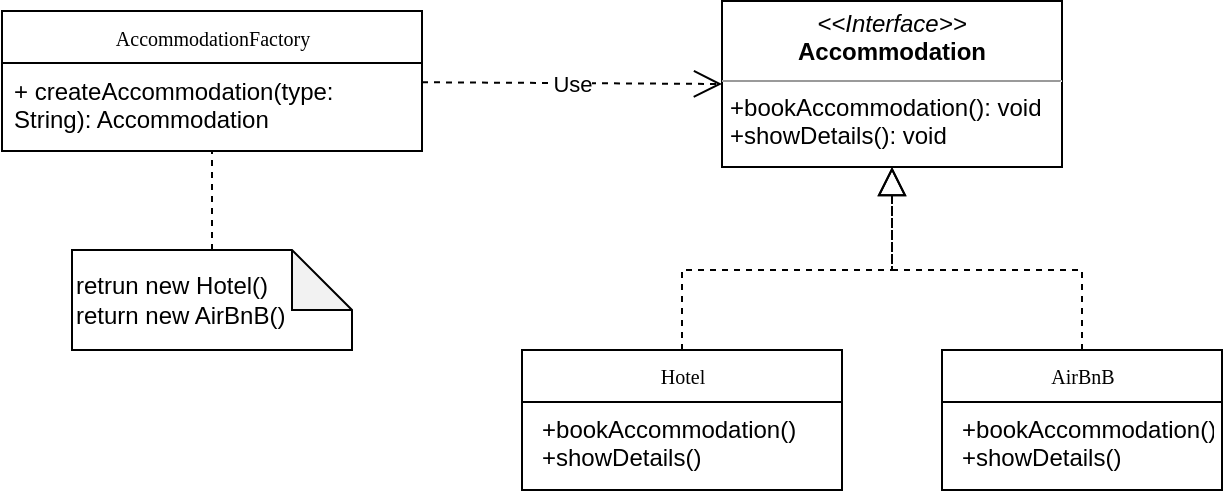 <mxfile version="27.0.2">
  <diagram name="Page-1" id="vu6drCPfA8H1-gH52IWx">
    <mxGraphModel dx="872" dy="439" grid="1" gridSize="10" guides="1" tooltips="1" connect="1" arrows="1" fold="1" page="1" pageScale="1" pageWidth="850" pageHeight="1100" math="0" shadow="0">
      <root>
        <mxCell id="0" />
        <mxCell id="1" parent="0" />
        <mxCell id="ppPSVnRFCKgC6bI7YDjA-1" value="Hotel" style="swimlane;html=1;fontStyle=0;childLayout=stackLayout;horizontal=1;startSize=26;fillColor=none;horizontalStack=0;resizeParent=1;resizeLast=0;collapsible=1;marginBottom=0;swimlaneFillColor=#ffffff;rounded=0;shadow=0;comic=0;labelBackgroundColor=none;strokeWidth=1;fontFamily=Verdana;fontSize=10;align=center;" vertex="1" parent="1">
          <mxGeometry x="410" y="360" width="160" height="70" as="geometry" />
        </mxCell>
        <mxCell id="ppPSVnRFCKgC6bI7YDjA-2" value="&lt;p style=&quot;text-wrap-mode: nowrap; margin: 0px 0px 0px 4px;&quot;&gt;+&lt;span style=&quot;background-color: transparent;&quot;&gt;bookAccommodation()&lt;/span&gt;&lt;/p&gt;&lt;p style=&quot;text-wrap-mode: nowrap; margin: 0px 0px 0px 4px;&quot;&gt;&lt;span style=&quot;background-color: transparent; color: light-dark(rgb(0, 0, 0), rgb(255, 255, 255));&quot;&gt;+showDetails()&lt;/span&gt;&lt;/p&gt;" style="text;html=1;strokeColor=none;fillColor=none;align=left;verticalAlign=top;spacingLeft=4;spacingRight=4;whiteSpace=wrap;overflow=hidden;rotatable=0;points=[[0,0.5],[1,0.5]];portConstraint=eastwest;" vertex="1" parent="ppPSVnRFCKgC6bI7YDjA-1">
          <mxGeometry y="26" width="160" height="44" as="geometry" />
        </mxCell>
        <mxCell id="ppPSVnRFCKgC6bI7YDjA-3" value="AccommodationFactory" style="swimlane;html=1;fontStyle=0;childLayout=stackLayout;horizontal=1;startSize=26;fillColor=none;horizontalStack=0;resizeParent=1;resizeLast=0;collapsible=1;marginBottom=0;swimlaneFillColor=#ffffff;rounded=0;shadow=0;comic=0;labelBackgroundColor=none;strokeWidth=1;fontFamily=Verdana;fontSize=10;align=center;" vertex="1" parent="1">
          <mxGeometry x="150" y="190.5" width="210" height="70" as="geometry" />
        </mxCell>
        <mxCell id="ppPSVnRFCKgC6bI7YDjA-4" value="+ createAccommodation(type: String): Accommodation" style="text;html=1;strokeColor=none;fillColor=none;align=left;verticalAlign=top;spacingLeft=4;spacingRight=4;whiteSpace=wrap;overflow=hidden;rotatable=0;points=[[0,0.5],[1,0.5]];portConstraint=eastwest;" vertex="1" parent="ppPSVnRFCKgC6bI7YDjA-3">
          <mxGeometry y="26" width="210" height="44" as="geometry" />
        </mxCell>
        <mxCell id="ppPSVnRFCKgC6bI7YDjA-5" value="&lt;p style=&quot;margin:0px;margin-top:4px;text-align:center;&quot;&gt;&lt;i&gt;&amp;lt;&amp;lt;Interface&amp;gt;&amp;gt;&lt;/i&gt;&lt;br&gt;&lt;b&gt;Accommodation&lt;/b&gt;&lt;/p&gt;&lt;hr size=&quot;1&quot;&gt;&lt;p style=&quot;margin:0px;margin-left:4px;&quot;&gt;&lt;/p&gt;&lt;p style=&quot;margin:0px;margin-left:4px;&quot;&gt;+&lt;span style=&quot;background-color: transparent;&quot;&gt;bookAccommodation():&amp;nbsp;&lt;/span&gt;&lt;span style=&quot;background-color: transparent; color: light-dark(rgb(0, 0, 0), rgb(255, 255, 255));&quot;&gt;void&lt;/span&gt;&lt;/p&gt;&lt;p style=&quot;margin:0px;margin-left:4px;&quot;&gt;&lt;span style=&quot;background-color: transparent; color: light-dark(rgb(0, 0, 0), rgb(255, 255, 255));&quot;&gt;+showDetails(): void&lt;/span&gt;&lt;/p&gt;" style="verticalAlign=top;align=left;overflow=fill;fontSize=12;fontFamily=Helvetica;html=1;rounded=0;shadow=0;comic=0;labelBackgroundColor=none;strokeWidth=1" vertex="1" parent="1">
          <mxGeometry x="510" y="185.5" width="170" height="83" as="geometry" />
        </mxCell>
        <mxCell id="ppPSVnRFCKgC6bI7YDjA-6" value="AirBnB" style="swimlane;html=1;fontStyle=0;childLayout=stackLayout;horizontal=1;startSize=26;fillColor=none;horizontalStack=0;resizeParent=1;resizeLast=0;collapsible=1;marginBottom=0;swimlaneFillColor=#ffffff;rounded=0;shadow=0;comic=0;labelBackgroundColor=none;strokeWidth=1;fontFamily=Verdana;fontSize=10;align=center;" vertex="1" parent="1">
          <mxGeometry x="620" y="360" width="140" height="70" as="geometry" />
        </mxCell>
        <mxCell id="ppPSVnRFCKgC6bI7YDjA-7" value="&lt;p style=&quot;text-wrap-mode: nowrap; margin: 0px 0px 0px 4px;&quot;&gt;+&lt;span style=&quot;background-color: transparent;&quot;&gt;bookAccommodation()&lt;/span&gt;&lt;/p&gt;&lt;p style=&quot;text-wrap-mode: nowrap; margin: 0px 0px 0px 4px;&quot;&gt;&lt;span style=&quot;background-color: transparent; color: light-dark(rgb(0, 0, 0), rgb(255, 255, 255));&quot;&gt;+showDetails()&lt;/span&gt;&lt;/p&gt;" style="text;html=1;strokeColor=none;fillColor=none;align=left;verticalAlign=top;spacingLeft=4;spacingRight=4;whiteSpace=wrap;overflow=hidden;rotatable=0;points=[[0,0.5],[1,0.5]];portConstraint=eastwest;" vertex="1" parent="ppPSVnRFCKgC6bI7YDjA-6">
          <mxGeometry y="26" width="140" height="44" as="geometry" />
        </mxCell>
        <mxCell id="ppPSVnRFCKgC6bI7YDjA-8" value="Use" style="endArrow=open;endSize=12;dashed=1;html=1;rounded=0;entryX=0;entryY=0.5;entryDx=0;entryDy=0;" edge="1" parent="1" source="ppPSVnRFCKgC6bI7YDjA-3" target="ppPSVnRFCKgC6bI7YDjA-5">
          <mxGeometry width="160" relative="1" as="geometry">
            <mxPoint x="300" y="390" as="sourcePoint" />
            <mxPoint x="460" y="390" as="targetPoint" />
          </mxGeometry>
        </mxCell>
        <mxCell id="ppPSVnRFCKgC6bI7YDjA-9" value="" style="endArrow=block;dashed=1;endFill=0;endSize=12;html=1;rounded=0;exitX=0.5;exitY=0;exitDx=0;exitDy=0;entryX=0.5;entryY=1;entryDx=0;entryDy=0;" edge="1" parent="1" source="ppPSVnRFCKgC6bI7YDjA-1" target="ppPSVnRFCKgC6bI7YDjA-5">
          <mxGeometry width="160" relative="1" as="geometry">
            <mxPoint x="300" y="390" as="sourcePoint" />
            <mxPoint x="460" y="390" as="targetPoint" />
            <Array as="points">
              <mxPoint x="490" y="320" />
              <mxPoint x="595" y="320" />
            </Array>
          </mxGeometry>
        </mxCell>
        <mxCell id="ppPSVnRFCKgC6bI7YDjA-10" value="" style="endArrow=block;dashed=1;endFill=0;endSize=12;html=1;rounded=0;exitX=0.5;exitY=0;exitDx=0;exitDy=0;entryX=0.5;entryY=1;entryDx=0;entryDy=0;" edge="1" parent="1" source="ppPSVnRFCKgC6bI7YDjA-6" target="ppPSVnRFCKgC6bI7YDjA-5">
          <mxGeometry width="160" relative="1" as="geometry">
            <mxPoint x="300" y="390" as="sourcePoint" />
            <mxPoint x="460" y="390" as="targetPoint" />
            <Array as="points">
              <mxPoint x="690" y="320" />
              <mxPoint x="595" y="320" />
            </Array>
          </mxGeometry>
        </mxCell>
        <mxCell id="ppPSVnRFCKgC6bI7YDjA-11" value="retrun new Hotel()&lt;div&gt;return new AirBnB()&lt;/div&gt;" style="shape=note;whiteSpace=wrap;html=1;backgroundOutline=1;darkOpacity=0.05;align=left;" vertex="1" parent="1">
          <mxGeometry x="185" y="310" width="140" height="50" as="geometry" />
        </mxCell>
        <mxCell id="ppPSVnRFCKgC6bI7YDjA-12" value="" style="endArrow=none;dashed=1;html=1;rounded=0;entryX=0.5;entryY=1;entryDx=0;entryDy=0;exitX=0.5;exitY=0;exitDx=0;exitDy=0;exitPerimeter=0;" edge="1" parent="1" source="ppPSVnRFCKgC6bI7YDjA-11" target="ppPSVnRFCKgC6bI7YDjA-3">
          <mxGeometry width="50" height="50" relative="1" as="geometry">
            <mxPoint x="360" y="420" as="sourcePoint" />
            <mxPoint x="410" y="370" as="targetPoint" />
          </mxGeometry>
        </mxCell>
      </root>
    </mxGraphModel>
  </diagram>
</mxfile>

